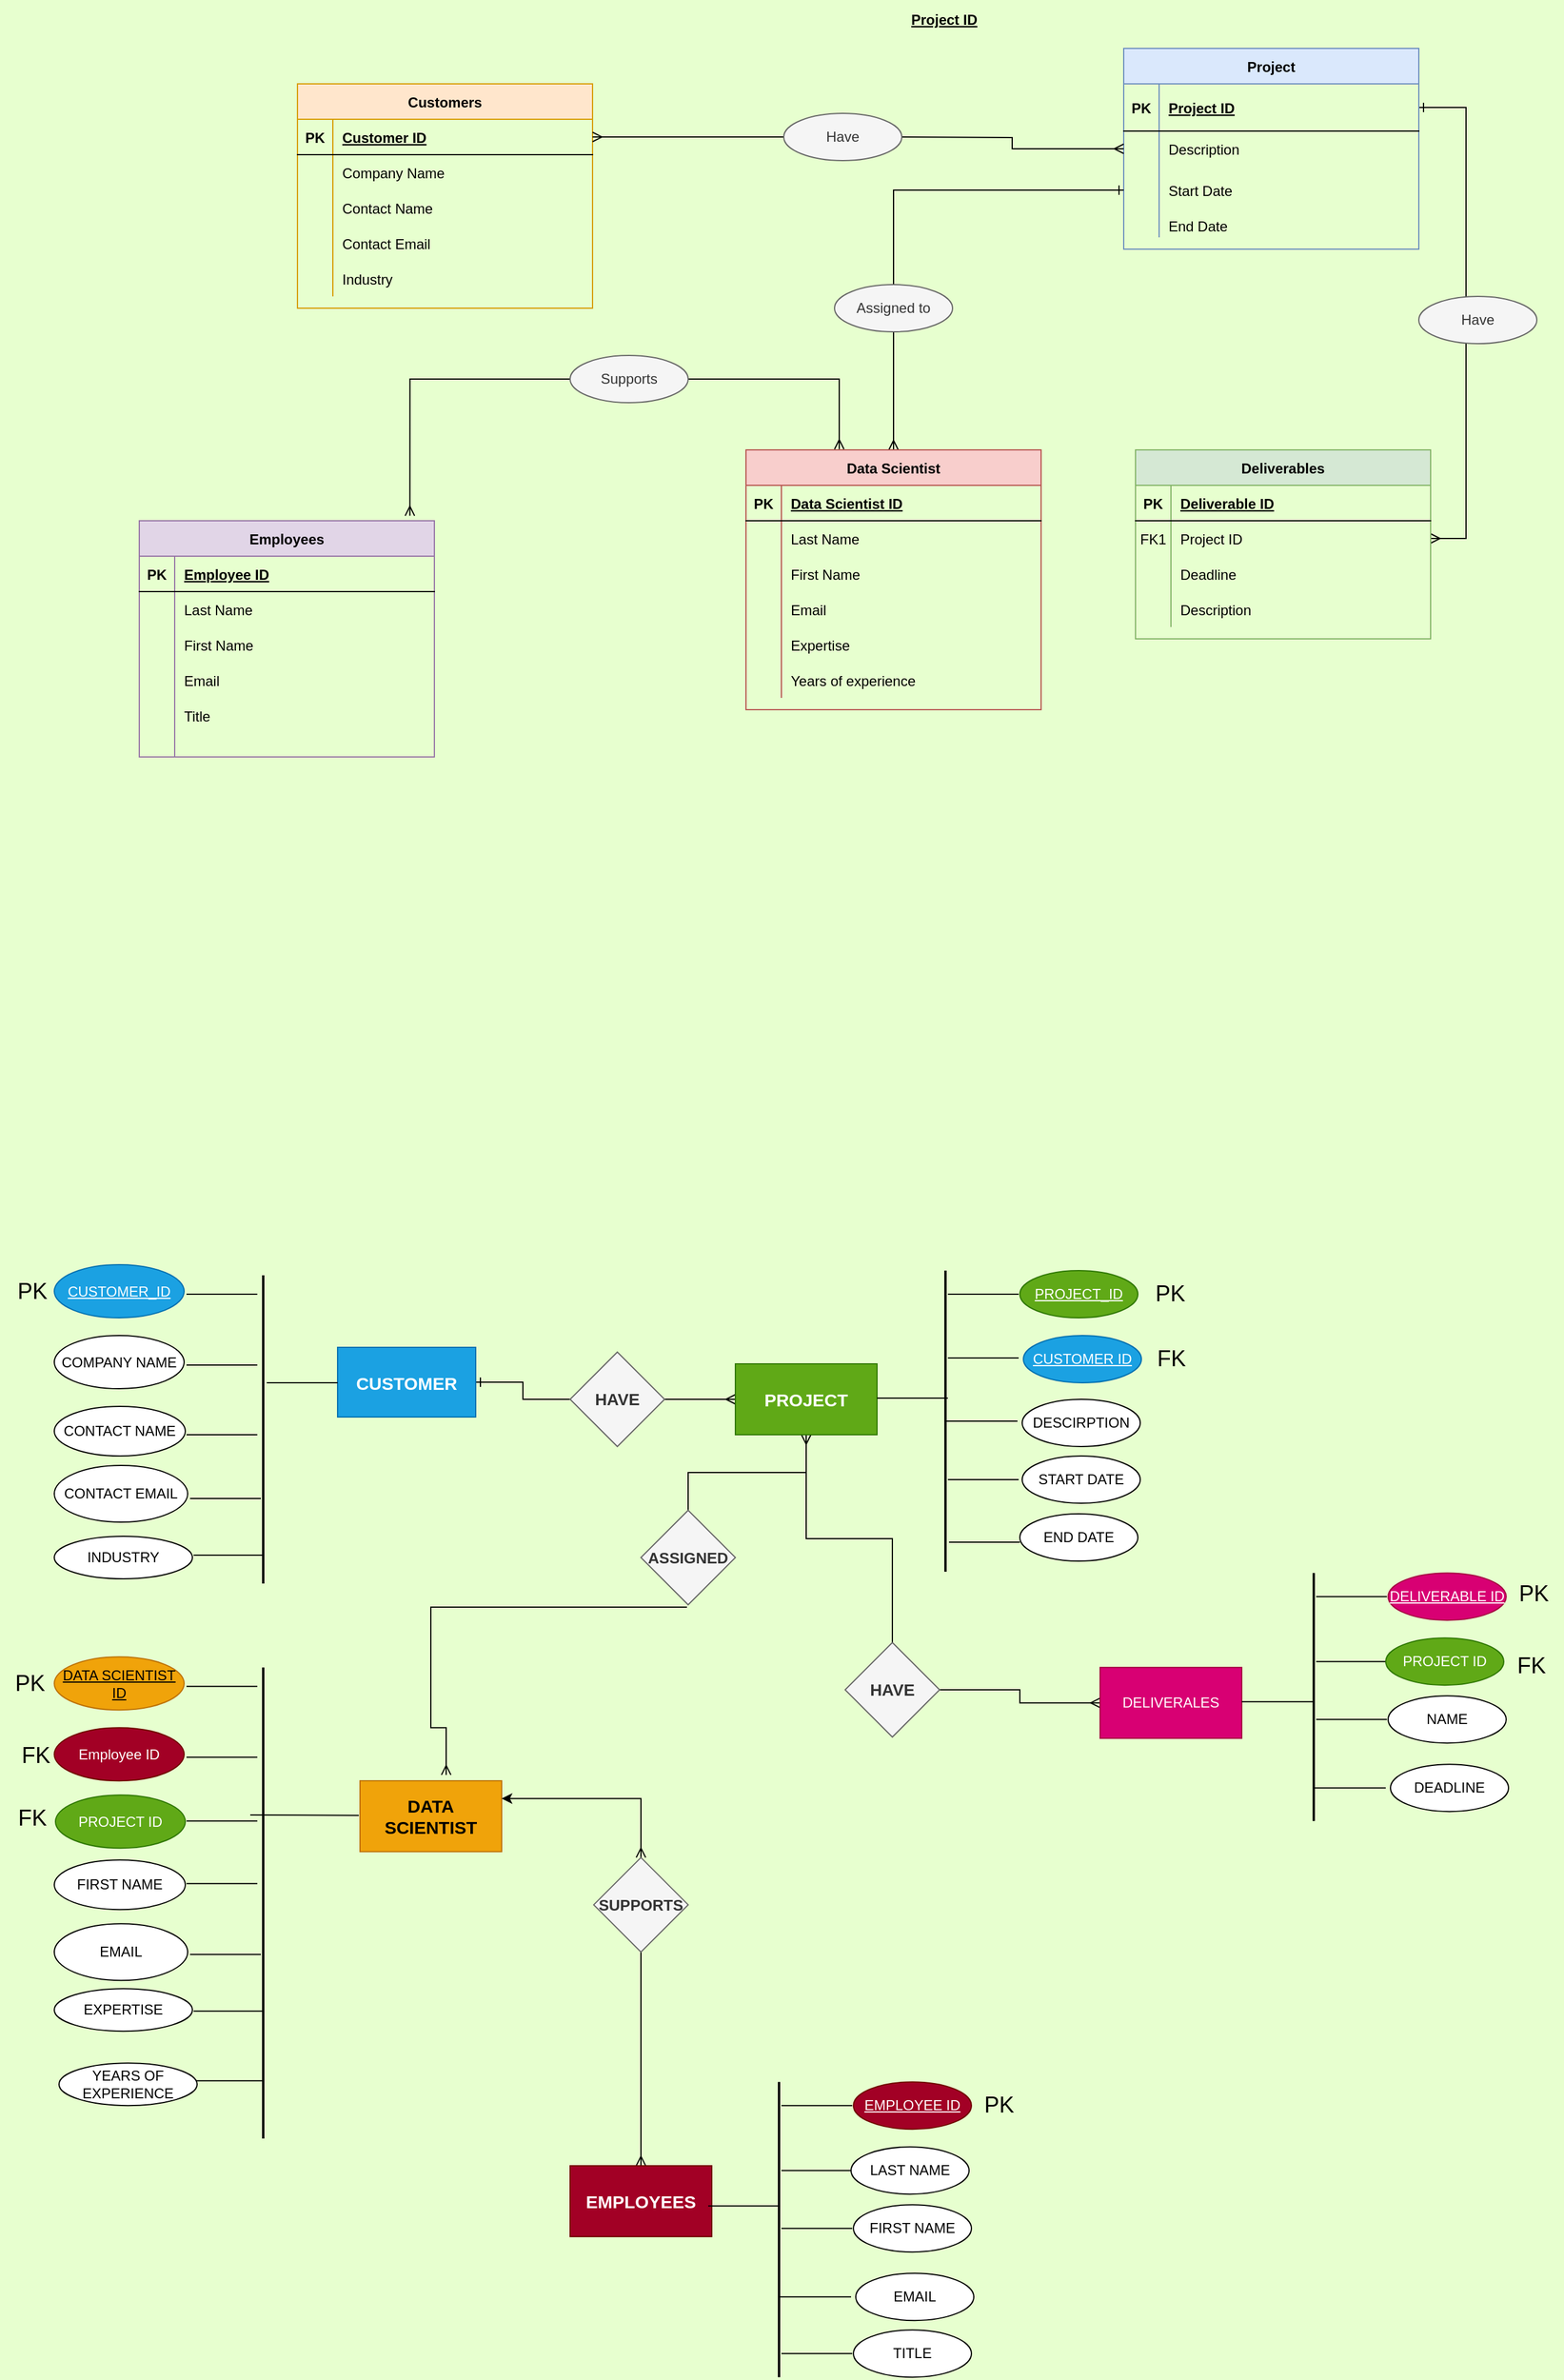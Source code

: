 <mxfile version="24.7.17">
  <diagram id="R2lEEEUBdFMjLlhIrx00" name="Page-1">
    <mxGraphModel grid="1" page="1" gridSize="10" guides="1" tooltips="1" connect="1" arrows="1" fold="1" pageScale="1" pageWidth="850" pageHeight="1100" background="#E7FFCF" math="0" shadow="0" extFonts="Permanent Marker^https://fonts.googleapis.com/css?family=Permanent+Marker">
      <root>
        <mxCell id="0" />
        <mxCell id="1" parent="0" />
        <mxCell id="C-vyLk0tnHw3VtMMgP7b-12" value="" style="edgeStyle=entityRelationEdgeStyle;endArrow=ERmany;startArrow=ERone;endFill=0;startFill=0;rounded=0;curved=0;" edge="1" parent="1" source="C-vyLk0tnHw3VtMMgP7b-3" target="C-vyLk0tnHw3VtMMgP7b-17">
          <mxGeometry width="100" height="100" relative="1" as="geometry">
            <mxPoint x="400" y="180" as="sourcePoint" />
            <mxPoint x="460" y="205" as="targetPoint" />
          </mxGeometry>
        </mxCell>
        <mxCell id="C-vyLk0tnHw3VtMMgP7b-2" value="Project" style="shape=table;startSize=30;container=1;collapsible=1;childLayout=tableLayout;fixedRows=1;rowLines=0;fontStyle=1;align=center;resizeLast=1;fillColor=#dae8fc;strokeColor=#6c8ebf;" vertex="1" parent="1">
          <mxGeometry x="400" y="90" width="250" height="170" as="geometry">
            <mxRectangle x="400" y="90" width="80" height="30" as="alternateBounds" />
          </mxGeometry>
        </mxCell>
        <mxCell id="C-vyLk0tnHw3VtMMgP7b-3" value="" style="shape=partialRectangle;collapsible=0;dropTarget=0;pointerEvents=0;fillColor=none;points=[[0,0.5],[1,0.5]];portConstraint=eastwest;top=0;left=0;right=0;bottom=1;" vertex="1" parent="C-vyLk0tnHw3VtMMgP7b-2">
          <mxGeometry y="30" width="250" height="40" as="geometry" />
        </mxCell>
        <mxCell id="C-vyLk0tnHw3VtMMgP7b-4" value="PK" style="shape=partialRectangle;overflow=hidden;connectable=0;fillColor=none;top=0;left=0;bottom=0;right=0;fontStyle=1;" vertex="1" parent="C-vyLk0tnHw3VtMMgP7b-3">
          <mxGeometry width="30" height="40" as="geometry">
            <mxRectangle width="30" height="40" as="alternateBounds" />
          </mxGeometry>
        </mxCell>
        <mxCell id="C-vyLk0tnHw3VtMMgP7b-5" value="Project ID" style="shape=partialRectangle;overflow=hidden;connectable=0;fillColor=none;top=0;left=0;bottom=0;right=0;align=left;spacingLeft=6;fontStyle=5;" vertex="1" parent="C-vyLk0tnHw3VtMMgP7b-3">
          <mxGeometry x="30" width="220" height="40" as="geometry">
            <mxRectangle width="220" height="40" as="alternateBounds" />
          </mxGeometry>
        </mxCell>
        <mxCell id="C-vyLk0tnHw3VtMMgP7b-6" value="" style="shape=partialRectangle;collapsible=0;dropTarget=0;pointerEvents=0;fillColor=none;points=[[0,0.5],[1,0.5]];portConstraint=eastwest;top=0;left=0;right=0;bottom=0;" vertex="1" parent="C-vyLk0tnHw3VtMMgP7b-2">
          <mxGeometry y="70" width="250" height="30" as="geometry" />
        </mxCell>
        <mxCell id="C-vyLk0tnHw3VtMMgP7b-7" value="" style="shape=partialRectangle;overflow=hidden;connectable=0;fillColor=none;top=0;left=0;bottom=0;right=0;" vertex="1" parent="C-vyLk0tnHw3VtMMgP7b-6">
          <mxGeometry width="30" height="30" as="geometry">
            <mxRectangle width="30" height="30" as="alternateBounds" />
          </mxGeometry>
        </mxCell>
        <mxCell id="C-vyLk0tnHw3VtMMgP7b-8" value="Description" style="shape=partialRectangle;overflow=hidden;connectable=0;fillColor=none;top=0;left=0;bottom=0;right=0;align=left;spacingLeft=6;" vertex="1" parent="C-vyLk0tnHw3VtMMgP7b-6">
          <mxGeometry x="30" width="220" height="30" as="geometry">
            <mxRectangle width="220" height="30" as="alternateBounds" />
          </mxGeometry>
        </mxCell>
        <mxCell id="C-vyLk0tnHw3VtMMgP7b-9" value="" style="shape=partialRectangle;collapsible=0;dropTarget=0;pointerEvents=0;fillColor=none;points=[[0,0.5],[1,0.5]];portConstraint=eastwest;top=0;left=0;right=0;bottom=0;" vertex="1" parent="C-vyLk0tnHw3VtMMgP7b-2">
          <mxGeometry y="100" width="250" height="40" as="geometry" />
        </mxCell>
        <mxCell id="C-vyLk0tnHw3VtMMgP7b-10" value="" style="shape=partialRectangle;overflow=hidden;connectable=0;fillColor=none;top=0;left=0;bottom=0;right=0;" vertex="1" parent="C-vyLk0tnHw3VtMMgP7b-9">
          <mxGeometry width="30" height="40" as="geometry">
            <mxRectangle width="30" height="40" as="alternateBounds" />
          </mxGeometry>
        </mxCell>
        <mxCell id="C-vyLk0tnHw3VtMMgP7b-11" value="Start Date" style="shape=partialRectangle;overflow=hidden;connectable=0;fillColor=none;top=0;left=0;bottom=0;right=0;align=left;spacingLeft=6;" vertex="1" parent="C-vyLk0tnHw3VtMMgP7b-9">
          <mxGeometry x="30" width="220" height="40" as="geometry">
            <mxRectangle width="220" height="40" as="alternateBounds" />
          </mxGeometry>
        </mxCell>
        <mxCell id="woFZ4AfGV9KzVOt813OP-1" value="" style="shape=partialRectangle;collapsible=0;dropTarget=0;pointerEvents=0;fillColor=none;points=[[0,0.5],[1,0.5]];portConstraint=eastwest;top=0;left=0;right=0;bottom=0;" vertex="1" parent="C-vyLk0tnHw3VtMMgP7b-2">
          <mxGeometry y="140" width="250" height="20" as="geometry" />
        </mxCell>
        <mxCell id="woFZ4AfGV9KzVOt813OP-2" value="" style="shape=partialRectangle;overflow=hidden;connectable=0;fillColor=none;top=0;left=0;bottom=0;right=0;" vertex="1" parent="woFZ4AfGV9KzVOt813OP-1">
          <mxGeometry width="30" height="20" as="geometry">
            <mxRectangle width="30" height="20" as="alternateBounds" />
          </mxGeometry>
        </mxCell>
        <mxCell id="woFZ4AfGV9KzVOt813OP-3" value="End Date" style="shape=partialRectangle;overflow=hidden;connectable=0;fillColor=none;top=0;left=0;bottom=0;right=0;align=left;spacingLeft=6;" vertex="1" parent="woFZ4AfGV9KzVOt813OP-1">
          <mxGeometry x="30" width="220" height="20" as="geometry">
            <mxRectangle width="220" height="20" as="alternateBounds" />
          </mxGeometry>
        </mxCell>
        <mxCell id="C-vyLk0tnHw3VtMMgP7b-13" value="Deliverables" style="shape=table;startSize=30;container=1;collapsible=1;childLayout=tableLayout;fixedRows=1;rowLines=0;fontStyle=1;align=center;resizeLast=1;fillColor=#d5e8d4;strokeColor=#82b366;" vertex="1" parent="1">
          <mxGeometry x="410" y="430" width="250" height="160" as="geometry" />
        </mxCell>
        <mxCell id="C-vyLk0tnHw3VtMMgP7b-14" value="" style="shape=partialRectangle;collapsible=0;dropTarget=0;pointerEvents=0;fillColor=none;points=[[0,0.5],[1,0.5]];portConstraint=eastwest;top=0;left=0;right=0;bottom=1;" vertex="1" parent="C-vyLk0tnHw3VtMMgP7b-13">
          <mxGeometry y="30" width="250" height="30" as="geometry" />
        </mxCell>
        <mxCell id="C-vyLk0tnHw3VtMMgP7b-15" value="PK" style="shape=partialRectangle;overflow=hidden;connectable=0;fillColor=none;top=0;left=0;bottom=0;right=0;fontStyle=1;" vertex="1" parent="C-vyLk0tnHw3VtMMgP7b-14">
          <mxGeometry width="30" height="30" as="geometry">
            <mxRectangle width="30" height="30" as="alternateBounds" />
          </mxGeometry>
        </mxCell>
        <mxCell id="C-vyLk0tnHw3VtMMgP7b-16" value="Deliverable ID" style="shape=partialRectangle;overflow=hidden;connectable=0;fillColor=none;top=0;left=0;bottom=0;right=0;align=left;spacingLeft=6;fontStyle=5;" vertex="1" parent="C-vyLk0tnHw3VtMMgP7b-14">
          <mxGeometry x="30" width="220" height="30" as="geometry">
            <mxRectangle width="220" height="30" as="alternateBounds" />
          </mxGeometry>
        </mxCell>
        <mxCell id="C-vyLk0tnHw3VtMMgP7b-17" value="" style="shape=partialRectangle;collapsible=0;dropTarget=0;pointerEvents=0;fillColor=none;points=[[0,0.5],[1,0.5]];portConstraint=eastwest;top=0;left=0;right=0;bottom=0;" vertex="1" parent="C-vyLk0tnHw3VtMMgP7b-13">
          <mxGeometry y="60" width="250" height="30" as="geometry" />
        </mxCell>
        <mxCell id="C-vyLk0tnHw3VtMMgP7b-18" value="FK1" style="shape=partialRectangle;overflow=hidden;connectable=0;fillColor=none;top=0;left=0;bottom=0;right=0;" vertex="1" parent="C-vyLk0tnHw3VtMMgP7b-17">
          <mxGeometry width="30" height="30" as="geometry">
            <mxRectangle width="30" height="30" as="alternateBounds" />
          </mxGeometry>
        </mxCell>
        <mxCell id="C-vyLk0tnHw3VtMMgP7b-19" value="Project ID" style="shape=partialRectangle;overflow=hidden;connectable=0;fillColor=none;top=0;left=0;bottom=0;right=0;align=left;spacingLeft=6;" vertex="1" parent="C-vyLk0tnHw3VtMMgP7b-17">
          <mxGeometry x="30" width="220" height="30" as="geometry">
            <mxRectangle width="220" height="30" as="alternateBounds" />
          </mxGeometry>
        </mxCell>
        <mxCell id="C-vyLk0tnHw3VtMMgP7b-20" value="" style="shape=partialRectangle;collapsible=0;dropTarget=0;pointerEvents=0;fillColor=none;points=[[0,0.5],[1,0.5]];portConstraint=eastwest;top=0;left=0;right=0;bottom=0;" vertex="1" parent="C-vyLk0tnHw3VtMMgP7b-13">
          <mxGeometry y="90" width="250" height="30" as="geometry" />
        </mxCell>
        <mxCell id="C-vyLk0tnHw3VtMMgP7b-21" value="" style="shape=partialRectangle;overflow=hidden;connectable=0;fillColor=none;top=0;left=0;bottom=0;right=0;" vertex="1" parent="C-vyLk0tnHw3VtMMgP7b-20">
          <mxGeometry width="30" height="30" as="geometry">
            <mxRectangle width="30" height="30" as="alternateBounds" />
          </mxGeometry>
        </mxCell>
        <mxCell id="C-vyLk0tnHw3VtMMgP7b-22" value="Deadline" style="shape=partialRectangle;overflow=hidden;connectable=0;fillColor=none;top=0;left=0;bottom=0;right=0;align=left;spacingLeft=6;" vertex="1" parent="C-vyLk0tnHw3VtMMgP7b-20">
          <mxGeometry x="30" width="220" height="30" as="geometry">
            <mxRectangle width="220" height="30" as="alternateBounds" />
          </mxGeometry>
        </mxCell>
        <mxCell id="woFZ4AfGV9KzVOt813OP-25" value="" style="shape=partialRectangle;collapsible=0;dropTarget=0;pointerEvents=0;fillColor=none;points=[[0,0.5],[1,0.5]];portConstraint=eastwest;top=0;left=0;right=0;bottom=0;" vertex="1" parent="C-vyLk0tnHw3VtMMgP7b-13">
          <mxGeometry y="120" width="250" height="30" as="geometry" />
        </mxCell>
        <mxCell id="woFZ4AfGV9KzVOt813OP-26" value="" style="shape=partialRectangle;overflow=hidden;connectable=0;fillColor=none;top=0;left=0;bottom=0;right=0;" vertex="1" parent="woFZ4AfGV9KzVOt813OP-25">
          <mxGeometry width="30" height="30" as="geometry">
            <mxRectangle width="30" height="30" as="alternateBounds" />
          </mxGeometry>
        </mxCell>
        <mxCell id="woFZ4AfGV9KzVOt813OP-27" value="Description" style="shape=partialRectangle;overflow=hidden;connectable=0;fillColor=none;top=0;left=0;bottom=0;right=0;align=left;spacingLeft=6;" vertex="1" parent="woFZ4AfGV9KzVOt813OP-25">
          <mxGeometry x="30" width="220" height="30" as="geometry">
            <mxRectangle width="220" height="30" as="alternateBounds" />
          </mxGeometry>
        </mxCell>
        <mxCell id="C-vyLk0tnHw3VtMMgP7b-23" value="Customers" style="shape=table;startSize=30;container=1;collapsible=1;childLayout=tableLayout;fixedRows=1;rowLines=0;fontStyle=1;align=center;resizeLast=1;fillColor=#ffe6cc;strokeColor=#d79b00;" vertex="1" parent="1">
          <mxGeometry x="-300" y="120" width="250" height="190" as="geometry" />
        </mxCell>
        <mxCell id="C-vyLk0tnHw3VtMMgP7b-24" value="" style="shape=partialRectangle;collapsible=0;dropTarget=0;pointerEvents=0;fillColor=none;points=[[0,0.5],[1,0.5]];portConstraint=eastwest;top=0;left=0;right=0;bottom=1;" vertex="1" parent="C-vyLk0tnHw3VtMMgP7b-23">
          <mxGeometry y="30" width="250" height="30" as="geometry" />
        </mxCell>
        <mxCell id="C-vyLk0tnHw3VtMMgP7b-25" value="PK" style="shape=partialRectangle;overflow=hidden;connectable=0;fillColor=none;top=0;left=0;bottom=0;right=0;fontStyle=1;" vertex="1" parent="C-vyLk0tnHw3VtMMgP7b-24">
          <mxGeometry width="30" height="30" as="geometry">
            <mxRectangle width="30" height="30" as="alternateBounds" />
          </mxGeometry>
        </mxCell>
        <mxCell id="C-vyLk0tnHw3VtMMgP7b-26" value="Customer ID" style="shape=partialRectangle;overflow=hidden;connectable=0;fillColor=none;top=0;left=0;bottom=0;right=0;align=left;spacingLeft=6;fontStyle=5;" vertex="1" parent="C-vyLk0tnHw3VtMMgP7b-24">
          <mxGeometry x="30" width="220" height="30" as="geometry">
            <mxRectangle width="220" height="30" as="alternateBounds" />
          </mxGeometry>
        </mxCell>
        <mxCell id="C-vyLk0tnHw3VtMMgP7b-27" value="" style="shape=partialRectangle;collapsible=0;dropTarget=0;pointerEvents=0;fillColor=none;points=[[0,0.5],[1,0.5]];portConstraint=eastwest;top=0;left=0;right=0;bottom=0;" vertex="1" parent="C-vyLk0tnHw3VtMMgP7b-23">
          <mxGeometry y="60" width="250" height="30" as="geometry" />
        </mxCell>
        <mxCell id="C-vyLk0tnHw3VtMMgP7b-28" value="" style="shape=partialRectangle;overflow=hidden;connectable=0;fillColor=none;top=0;left=0;bottom=0;right=0;" vertex="1" parent="C-vyLk0tnHw3VtMMgP7b-27">
          <mxGeometry width="30" height="30" as="geometry">
            <mxRectangle width="30" height="30" as="alternateBounds" />
          </mxGeometry>
        </mxCell>
        <mxCell id="C-vyLk0tnHw3VtMMgP7b-29" value="Company Name" style="shape=partialRectangle;overflow=hidden;connectable=0;fillColor=none;top=0;left=0;bottom=0;right=0;align=left;spacingLeft=6;" vertex="1" parent="C-vyLk0tnHw3VtMMgP7b-27">
          <mxGeometry x="30" width="220" height="30" as="geometry">
            <mxRectangle width="220" height="30" as="alternateBounds" />
          </mxGeometry>
        </mxCell>
        <mxCell id="woFZ4AfGV9KzVOt813OP-4" value="" style="shape=partialRectangle;collapsible=0;dropTarget=0;pointerEvents=0;fillColor=none;points=[[0,0.5],[1,0.5]];portConstraint=eastwest;top=0;left=0;right=0;bottom=0;" vertex="1" parent="C-vyLk0tnHw3VtMMgP7b-23">
          <mxGeometry y="90" width="250" height="30" as="geometry" />
        </mxCell>
        <mxCell id="woFZ4AfGV9KzVOt813OP-5" value="" style="shape=partialRectangle;overflow=hidden;connectable=0;fillColor=none;top=0;left=0;bottom=0;right=0;" vertex="1" parent="woFZ4AfGV9KzVOt813OP-4">
          <mxGeometry width="30" height="30" as="geometry">
            <mxRectangle width="30" height="30" as="alternateBounds" />
          </mxGeometry>
        </mxCell>
        <mxCell id="woFZ4AfGV9KzVOt813OP-6" value="Contact Name" style="shape=partialRectangle;overflow=hidden;connectable=0;fillColor=none;top=0;left=0;bottom=0;right=0;align=left;spacingLeft=6;" vertex="1" parent="woFZ4AfGV9KzVOt813OP-4">
          <mxGeometry x="30" width="220" height="30" as="geometry">
            <mxRectangle width="220" height="30" as="alternateBounds" />
          </mxGeometry>
        </mxCell>
        <mxCell id="woFZ4AfGV9KzVOt813OP-7" value="" style="shape=partialRectangle;collapsible=0;dropTarget=0;pointerEvents=0;fillColor=none;points=[[0,0.5],[1,0.5]];portConstraint=eastwest;top=0;left=0;right=0;bottom=0;" vertex="1" parent="C-vyLk0tnHw3VtMMgP7b-23">
          <mxGeometry y="120" width="250" height="30" as="geometry" />
        </mxCell>
        <mxCell id="woFZ4AfGV9KzVOt813OP-8" value="" style="shape=partialRectangle;overflow=hidden;connectable=0;fillColor=none;top=0;left=0;bottom=0;right=0;" vertex="1" parent="woFZ4AfGV9KzVOt813OP-7">
          <mxGeometry width="30" height="30" as="geometry">
            <mxRectangle width="30" height="30" as="alternateBounds" />
          </mxGeometry>
        </mxCell>
        <mxCell id="woFZ4AfGV9KzVOt813OP-9" value="Contact Email" style="shape=partialRectangle;overflow=hidden;connectable=0;fillColor=none;top=0;left=0;bottom=0;right=0;align=left;spacingLeft=6;" vertex="1" parent="woFZ4AfGV9KzVOt813OP-7">
          <mxGeometry x="30" width="220" height="30" as="geometry">
            <mxRectangle width="220" height="30" as="alternateBounds" />
          </mxGeometry>
        </mxCell>
        <mxCell id="woFZ4AfGV9KzVOt813OP-10" value="" style="shape=partialRectangle;collapsible=0;dropTarget=0;pointerEvents=0;fillColor=none;points=[[0,0.5],[1,0.5]];portConstraint=eastwest;top=0;left=0;right=0;bottom=0;" vertex="1" parent="C-vyLk0tnHw3VtMMgP7b-23">
          <mxGeometry y="150" width="250" height="30" as="geometry" />
        </mxCell>
        <mxCell id="woFZ4AfGV9KzVOt813OP-11" value="" style="shape=partialRectangle;overflow=hidden;connectable=0;fillColor=none;top=0;left=0;bottom=0;right=0;" vertex="1" parent="woFZ4AfGV9KzVOt813OP-10">
          <mxGeometry width="30" height="30" as="geometry">
            <mxRectangle width="30" height="30" as="alternateBounds" />
          </mxGeometry>
        </mxCell>
        <mxCell id="woFZ4AfGV9KzVOt813OP-12" value="Industry" style="shape=partialRectangle;overflow=hidden;connectable=0;fillColor=none;top=0;left=0;bottom=0;right=0;align=left;spacingLeft=6;" vertex="1" parent="woFZ4AfGV9KzVOt813OP-10">
          <mxGeometry x="30" width="220" height="30" as="geometry">
            <mxRectangle width="220" height="30" as="alternateBounds" />
          </mxGeometry>
        </mxCell>
        <mxCell id="woFZ4AfGV9KzVOt813OP-15" value="" style="edgeStyle=entityRelationEdgeStyle;endArrow=none;startArrow=ERmany;endFill=0;startFill=0;rounded=0;curved=0;" edge="1" parent="1" source="C-vyLk0tnHw3VtMMgP7b-24" target="Sau03pOJbPR2oF5ms8XP-1">
          <mxGeometry width="100" height="100" relative="1" as="geometry">
            <mxPoint x="-20" y="165" as="sourcePoint" />
            <mxPoint x="130" y="165" as="targetPoint" />
          </mxGeometry>
        </mxCell>
        <mxCell id="woFZ4AfGV9KzVOt813OP-23" style="edgeStyle=orthogonalEdgeStyle;rounded=0;orthogonalLoop=1;jettySize=auto;html=1;entryX=0;entryY=0.5;entryDx=0;entryDy=0;endArrow=ERmany;endFill=0;startArrow=none;startFill=0;" edge="1" parent="1" target="C-vyLk0tnHw3VtMMgP7b-6">
          <mxGeometry relative="1" as="geometry">
            <mxPoint x="210" y="165" as="sourcePoint" />
          </mxGeometry>
        </mxCell>
        <mxCell id="woFZ4AfGV9KzVOt813OP-43" style="edgeStyle=orthogonalEdgeStyle;rounded=0;orthogonalLoop=1;jettySize=auto;html=1;entryX=0;entryY=0.5;entryDx=0;entryDy=0;startArrow=ERmany;startFill=0;endArrow=ERone;endFill=0;" edge="1" parent="1" source="woFZ4AfGV9KzVOt813OP-30" target="C-vyLk0tnHw3VtMMgP7b-9">
          <mxGeometry relative="1" as="geometry">
            <mxPoint x="390" y="200" as="targetPoint" />
          </mxGeometry>
        </mxCell>
        <mxCell id="woFZ4AfGV9KzVOt813OP-30" value="Data Scientist" style="shape=table;startSize=30;container=1;collapsible=1;childLayout=tableLayout;fixedRows=1;rowLines=0;fontStyle=1;align=center;resizeLast=1;fillColor=#f8cecc;strokeColor=#b85450;" vertex="1" parent="1">
          <mxGeometry x="80" y="430" width="250" height="220" as="geometry" />
        </mxCell>
        <mxCell id="woFZ4AfGV9KzVOt813OP-31" value="" style="shape=partialRectangle;collapsible=0;dropTarget=0;pointerEvents=0;fillColor=none;points=[[0,0.5],[1,0.5]];portConstraint=eastwest;top=0;left=0;right=0;bottom=1;" vertex="1" parent="woFZ4AfGV9KzVOt813OP-30">
          <mxGeometry y="30" width="250" height="30" as="geometry" />
        </mxCell>
        <mxCell id="woFZ4AfGV9KzVOt813OP-32" value="PK" style="shape=partialRectangle;overflow=hidden;connectable=0;fillColor=none;top=0;left=0;bottom=0;right=0;fontStyle=1;" vertex="1" parent="woFZ4AfGV9KzVOt813OP-31">
          <mxGeometry width="30" height="30" as="geometry">
            <mxRectangle width="30" height="30" as="alternateBounds" />
          </mxGeometry>
        </mxCell>
        <mxCell id="woFZ4AfGV9KzVOt813OP-33" value="Data Scientist ID" style="shape=partialRectangle;overflow=hidden;connectable=0;fillColor=none;top=0;left=0;bottom=0;right=0;align=left;spacingLeft=6;fontStyle=5;" vertex="1" parent="woFZ4AfGV9KzVOt813OP-31">
          <mxGeometry x="30" width="220" height="30" as="geometry">
            <mxRectangle width="220" height="30" as="alternateBounds" />
          </mxGeometry>
        </mxCell>
        <mxCell id="woFZ4AfGV9KzVOt813OP-34" value="" style="shape=partialRectangle;collapsible=0;dropTarget=0;pointerEvents=0;fillColor=none;points=[[0,0.5],[1,0.5]];portConstraint=eastwest;top=0;left=0;right=0;bottom=0;" vertex="1" parent="woFZ4AfGV9KzVOt813OP-30">
          <mxGeometry y="60" width="250" height="30" as="geometry" />
        </mxCell>
        <mxCell id="woFZ4AfGV9KzVOt813OP-35" value="" style="shape=partialRectangle;overflow=hidden;connectable=0;fillColor=none;top=0;left=0;bottom=0;right=0;" vertex="1" parent="woFZ4AfGV9KzVOt813OP-34">
          <mxGeometry width="30" height="30" as="geometry">
            <mxRectangle width="30" height="30" as="alternateBounds" />
          </mxGeometry>
        </mxCell>
        <mxCell id="woFZ4AfGV9KzVOt813OP-36" value="Last Name" style="shape=partialRectangle;overflow=hidden;connectable=0;fillColor=none;top=0;left=0;bottom=0;right=0;align=left;spacingLeft=6;" vertex="1" parent="woFZ4AfGV9KzVOt813OP-34">
          <mxGeometry x="30" width="220" height="30" as="geometry">
            <mxRectangle width="220" height="30" as="alternateBounds" />
          </mxGeometry>
        </mxCell>
        <mxCell id="woFZ4AfGV9KzVOt813OP-37" value="" style="shape=partialRectangle;collapsible=0;dropTarget=0;pointerEvents=0;fillColor=none;points=[[0,0.5],[1,0.5]];portConstraint=eastwest;top=0;left=0;right=0;bottom=0;" vertex="1" parent="woFZ4AfGV9KzVOt813OP-30">
          <mxGeometry y="90" width="250" height="30" as="geometry" />
        </mxCell>
        <mxCell id="woFZ4AfGV9KzVOt813OP-38" value="" style="shape=partialRectangle;overflow=hidden;connectable=0;fillColor=none;top=0;left=0;bottom=0;right=0;" vertex="1" parent="woFZ4AfGV9KzVOt813OP-37">
          <mxGeometry width="30" height="30" as="geometry">
            <mxRectangle width="30" height="30" as="alternateBounds" />
          </mxGeometry>
        </mxCell>
        <mxCell id="woFZ4AfGV9KzVOt813OP-39" value="First Name" style="shape=partialRectangle;overflow=hidden;connectable=0;fillColor=none;top=0;left=0;bottom=0;right=0;align=left;spacingLeft=6;" vertex="1" parent="woFZ4AfGV9KzVOt813OP-37">
          <mxGeometry x="30" width="220" height="30" as="geometry">
            <mxRectangle width="220" height="30" as="alternateBounds" />
          </mxGeometry>
        </mxCell>
        <mxCell id="woFZ4AfGV9KzVOt813OP-40" value="" style="shape=partialRectangle;collapsible=0;dropTarget=0;pointerEvents=0;fillColor=none;points=[[0,0.5],[1,0.5]];portConstraint=eastwest;top=0;left=0;right=0;bottom=0;" vertex="1" parent="woFZ4AfGV9KzVOt813OP-30">
          <mxGeometry y="120" width="250" height="30" as="geometry" />
        </mxCell>
        <mxCell id="woFZ4AfGV9KzVOt813OP-41" value="" style="shape=partialRectangle;overflow=hidden;connectable=0;fillColor=none;top=0;left=0;bottom=0;right=0;" vertex="1" parent="woFZ4AfGV9KzVOt813OP-40">
          <mxGeometry width="30" height="30" as="geometry">
            <mxRectangle width="30" height="30" as="alternateBounds" />
          </mxGeometry>
        </mxCell>
        <mxCell id="woFZ4AfGV9KzVOt813OP-42" value="Email" style="shape=partialRectangle;overflow=hidden;connectable=0;fillColor=none;top=0;left=0;bottom=0;right=0;align=left;spacingLeft=6;" vertex="1" parent="woFZ4AfGV9KzVOt813OP-40">
          <mxGeometry x="30" width="220" height="30" as="geometry">
            <mxRectangle width="220" height="30" as="alternateBounds" />
          </mxGeometry>
        </mxCell>
        <mxCell id="woFZ4AfGV9KzVOt813OP-44" value="" style="shape=partialRectangle;collapsible=0;dropTarget=0;pointerEvents=0;fillColor=none;points=[[0,0.5],[1,0.5]];portConstraint=eastwest;top=0;left=0;right=0;bottom=0;" vertex="1" parent="woFZ4AfGV9KzVOt813OP-30">
          <mxGeometry y="150" width="250" height="30" as="geometry" />
        </mxCell>
        <mxCell id="woFZ4AfGV9KzVOt813OP-45" value="" style="shape=partialRectangle;overflow=hidden;connectable=0;fillColor=none;top=0;left=0;bottom=0;right=0;" vertex="1" parent="woFZ4AfGV9KzVOt813OP-44">
          <mxGeometry width="30" height="30" as="geometry">
            <mxRectangle width="30" height="30" as="alternateBounds" />
          </mxGeometry>
        </mxCell>
        <mxCell id="woFZ4AfGV9KzVOt813OP-46" value="Expertise" style="shape=partialRectangle;overflow=hidden;connectable=0;fillColor=none;top=0;left=0;bottom=0;right=0;align=left;spacingLeft=6;" vertex="1" parent="woFZ4AfGV9KzVOt813OP-44">
          <mxGeometry x="30" width="220" height="30" as="geometry">
            <mxRectangle width="220" height="30" as="alternateBounds" />
          </mxGeometry>
        </mxCell>
        <mxCell id="woFZ4AfGV9KzVOt813OP-47" value="" style="shape=partialRectangle;collapsible=0;dropTarget=0;pointerEvents=0;fillColor=none;points=[[0,0.5],[1,0.5]];portConstraint=eastwest;top=0;left=0;right=0;bottom=0;" vertex="1" parent="woFZ4AfGV9KzVOt813OP-30">
          <mxGeometry y="180" width="250" height="30" as="geometry" />
        </mxCell>
        <mxCell id="woFZ4AfGV9KzVOt813OP-48" value="" style="shape=partialRectangle;overflow=hidden;connectable=0;fillColor=none;top=0;left=0;bottom=0;right=0;" vertex="1" parent="woFZ4AfGV9KzVOt813OP-47">
          <mxGeometry width="30" height="30" as="geometry">
            <mxRectangle width="30" height="30" as="alternateBounds" />
          </mxGeometry>
        </mxCell>
        <mxCell id="woFZ4AfGV9KzVOt813OP-49" value="Years of experience" style="shape=partialRectangle;overflow=hidden;connectable=0;fillColor=none;top=0;left=0;bottom=0;right=0;align=left;spacingLeft=6;" vertex="1" parent="woFZ4AfGV9KzVOt813OP-47">
          <mxGeometry x="30" width="220" height="30" as="geometry">
            <mxRectangle width="220" height="30" as="alternateBounds" />
          </mxGeometry>
        </mxCell>
        <mxCell id="woFZ4AfGV9KzVOt813OP-66" value="Employees" style="shape=table;startSize=30;container=1;collapsible=1;childLayout=tableLayout;fixedRows=1;rowLines=0;fontStyle=1;align=center;resizeLast=1;fillColor=#e1d5e7;strokeColor=#9673a6;" vertex="1" parent="1">
          <mxGeometry x="-434" y="490" width="250" height="200" as="geometry" />
        </mxCell>
        <mxCell id="woFZ4AfGV9KzVOt813OP-67" value="" style="shape=partialRectangle;collapsible=0;dropTarget=0;pointerEvents=0;fillColor=none;points=[[0,0.5],[1,0.5]];portConstraint=eastwest;top=0;left=0;right=0;bottom=1;" vertex="1" parent="woFZ4AfGV9KzVOt813OP-66">
          <mxGeometry y="30" width="250" height="30" as="geometry" />
        </mxCell>
        <mxCell id="woFZ4AfGV9KzVOt813OP-68" value="PK" style="shape=partialRectangle;overflow=hidden;connectable=0;fillColor=none;top=0;left=0;bottom=0;right=0;fontStyle=1;" vertex="1" parent="woFZ4AfGV9KzVOt813OP-67">
          <mxGeometry width="30" height="30" as="geometry">
            <mxRectangle width="30" height="30" as="alternateBounds" />
          </mxGeometry>
        </mxCell>
        <mxCell id="woFZ4AfGV9KzVOt813OP-69" value="Employee ID" style="shape=partialRectangle;overflow=hidden;connectable=0;fillColor=none;top=0;left=0;bottom=0;right=0;align=left;spacingLeft=6;fontStyle=5;" vertex="1" parent="woFZ4AfGV9KzVOt813OP-67">
          <mxGeometry x="30" width="220" height="30" as="geometry">
            <mxRectangle width="220" height="30" as="alternateBounds" />
          </mxGeometry>
        </mxCell>
        <mxCell id="woFZ4AfGV9KzVOt813OP-70" value="" style="shape=partialRectangle;collapsible=0;dropTarget=0;pointerEvents=0;fillColor=none;points=[[0,0.5],[1,0.5]];portConstraint=eastwest;top=0;left=0;right=0;bottom=0;" vertex="1" parent="woFZ4AfGV9KzVOt813OP-66">
          <mxGeometry y="60" width="250" height="30" as="geometry" />
        </mxCell>
        <mxCell id="woFZ4AfGV9KzVOt813OP-71" value="" style="shape=partialRectangle;overflow=hidden;connectable=0;fillColor=none;top=0;left=0;bottom=0;right=0;" vertex="1" parent="woFZ4AfGV9KzVOt813OP-70">
          <mxGeometry width="30" height="30" as="geometry">
            <mxRectangle width="30" height="30" as="alternateBounds" />
          </mxGeometry>
        </mxCell>
        <mxCell id="woFZ4AfGV9KzVOt813OP-72" value="Last Name" style="shape=partialRectangle;overflow=hidden;connectable=0;fillColor=none;top=0;left=0;bottom=0;right=0;align=left;spacingLeft=6;" vertex="1" parent="woFZ4AfGV9KzVOt813OP-70">
          <mxGeometry x="30" width="220" height="30" as="geometry">
            <mxRectangle width="220" height="30" as="alternateBounds" />
          </mxGeometry>
        </mxCell>
        <mxCell id="woFZ4AfGV9KzVOt813OP-73" value="" style="shape=partialRectangle;collapsible=0;dropTarget=0;pointerEvents=0;fillColor=none;points=[[0,0.5],[1,0.5]];portConstraint=eastwest;top=0;left=0;right=0;bottom=0;" vertex="1" parent="woFZ4AfGV9KzVOt813OP-66">
          <mxGeometry y="90" width="250" height="30" as="geometry" />
        </mxCell>
        <mxCell id="woFZ4AfGV9KzVOt813OP-74" value="" style="shape=partialRectangle;overflow=hidden;connectable=0;fillColor=none;top=0;left=0;bottom=0;right=0;" vertex="1" parent="woFZ4AfGV9KzVOt813OP-73">
          <mxGeometry width="30" height="30" as="geometry">
            <mxRectangle width="30" height="30" as="alternateBounds" />
          </mxGeometry>
        </mxCell>
        <mxCell id="woFZ4AfGV9KzVOt813OP-75" value="First Name" style="shape=partialRectangle;overflow=hidden;connectable=0;fillColor=none;top=0;left=0;bottom=0;right=0;align=left;spacingLeft=6;" vertex="1" parent="woFZ4AfGV9KzVOt813OP-73">
          <mxGeometry x="30" width="220" height="30" as="geometry">
            <mxRectangle width="220" height="30" as="alternateBounds" />
          </mxGeometry>
        </mxCell>
        <mxCell id="woFZ4AfGV9KzVOt813OP-76" value="" style="shape=partialRectangle;collapsible=0;dropTarget=0;pointerEvents=0;fillColor=none;points=[[0,0.5],[1,0.5]];portConstraint=eastwest;top=0;left=0;right=0;bottom=0;" vertex="1" parent="woFZ4AfGV9KzVOt813OP-66">
          <mxGeometry y="120" width="250" height="30" as="geometry" />
        </mxCell>
        <mxCell id="woFZ4AfGV9KzVOt813OP-77" value="" style="shape=partialRectangle;overflow=hidden;connectable=0;fillColor=none;top=0;left=0;bottom=0;right=0;" vertex="1" parent="woFZ4AfGV9KzVOt813OP-76">
          <mxGeometry width="30" height="30" as="geometry">
            <mxRectangle width="30" height="30" as="alternateBounds" />
          </mxGeometry>
        </mxCell>
        <mxCell id="woFZ4AfGV9KzVOt813OP-78" value="Email" style="shape=partialRectangle;overflow=hidden;connectable=0;fillColor=none;top=0;left=0;bottom=0;right=0;align=left;spacingLeft=6;" vertex="1" parent="woFZ4AfGV9KzVOt813OP-76">
          <mxGeometry x="30" width="220" height="30" as="geometry">
            <mxRectangle width="220" height="30" as="alternateBounds" />
          </mxGeometry>
        </mxCell>
        <mxCell id="woFZ4AfGV9KzVOt813OP-79" value="" style="shape=partialRectangle;collapsible=0;dropTarget=0;pointerEvents=0;fillColor=none;points=[[0,0.5],[1,0.5]];portConstraint=eastwest;top=0;left=0;right=0;bottom=0;" vertex="1" parent="woFZ4AfGV9KzVOt813OP-66">
          <mxGeometry y="150" width="250" height="30" as="geometry" />
        </mxCell>
        <mxCell id="woFZ4AfGV9KzVOt813OP-80" value="" style="shape=partialRectangle;overflow=hidden;connectable=0;fillColor=none;top=0;left=0;bottom=0;right=0;" vertex="1" parent="woFZ4AfGV9KzVOt813OP-79">
          <mxGeometry width="30" height="30" as="geometry">
            <mxRectangle width="30" height="30" as="alternateBounds" />
          </mxGeometry>
        </mxCell>
        <mxCell id="woFZ4AfGV9KzVOt813OP-81" value="Title" style="shape=partialRectangle;overflow=hidden;connectable=0;fillColor=none;top=0;left=0;bottom=0;right=0;align=left;spacingLeft=6;" vertex="1" parent="woFZ4AfGV9KzVOt813OP-79">
          <mxGeometry x="30" width="220" height="30" as="geometry">
            <mxRectangle width="220" height="30" as="alternateBounds" />
          </mxGeometry>
        </mxCell>
        <mxCell id="woFZ4AfGV9KzVOt813OP-82" value="" style="shape=partialRectangle;collapsible=0;dropTarget=0;pointerEvents=0;fillColor=none;points=[[0,0.5],[1,0.5]];portConstraint=eastwest;top=0;left=0;right=0;bottom=0;" vertex="1" parent="woFZ4AfGV9KzVOt813OP-66">
          <mxGeometry y="180" width="250" height="20" as="geometry" />
        </mxCell>
        <mxCell id="woFZ4AfGV9KzVOt813OP-83" value="" style="shape=partialRectangle;overflow=hidden;connectable=0;fillColor=none;top=0;left=0;bottom=0;right=0;" vertex="1" parent="woFZ4AfGV9KzVOt813OP-82">
          <mxGeometry width="30" height="20" as="geometry">
            <mxRectangle width="30" height="20" as="alternateBounds" />
          </mxGeometry>
        </mxCell>
        <mxCell id="woFZ4AfGV9KzVOt813OP-84" value="" style="shape=partialRectangle;overflow=hidden;connectable=0;fillColor=none;top=0;left=0;bottom=0;right=0;align=left;spacingLeft=6;" vertex="1" parent="woFZ4AfGV9KzVOt813OP-82">
          <mxGeometry x="30" width="220" height="20" as="geometry">
            <mxRectangle width="220" height="20" as="alternateBounds" />
          </mxGeometry>
        </mxCell>
        <mxCell id="woFZ4AfGV9KzVOt813OP-103" value="" style="edgeStyle=orthogonalEdgeStyle;rounded=0;orthogonalLoop=1;jettySize=auto;html=1;startArrow=ERone;startFill=0;endArrow=none;endFill=0;" edge="1" parent="1" source="woFZ4AfGV9KzVOt813OP-89" target="woFZ4AfGV9KzVOt813OP-102">
          <mxGeometry relative="1" as="geometry" />
        </mxCell>
        <mxCell id="woFZ4AfGV9KzVOt813OP-89" value="&lt;b&gt;&lt;font style=&quot;font-size: 15px;&quot;&gt;CUSTOMER&lt;/font&gt;&lt;/b&gt;" style="rounded=0;whiteSpace=wrap;html=1;fillColor=#1ba1e2;strokeColor=#006EAF;fontColor=#ffffff;" vertex="1" parent="1">
          <mxGeometry x="-266" y="1190" width="117" height="59" as="geometry" />
        </mxCell>
        <mxCell id="woFZ4AfGV9KzVOt813OP-91" value="" style="line;strokeWidth=2;direction=south;html=1;" vertex="1" parent="1">
          <mxGeometry x="244" y="1125" width="10" height="255" as="geometry" />
        </mxCell>
        <mxCell id="woFZ4AfGV9KzVOt813OP-93" value="" style="line;strokeWidth=1;rotatable=0;dashed=0;labelPosition=right;align=left;verticalAlign=middle;spacingTop=0;spacingLeft=6;points=[];portConstraint=eastwest;" vertex="1" parent="1">
          <mxGeometry x="-394" y="1140" width="60" height="10" as="geometry" />
        </mxCell>
        <mxCell id="woFZ4AfGV9KzVOt813OP-95" value="" style="line;strokeWidth=1;rotatable=0;dashed=0;labelPosition=right;align=left;verticalAlign=middle;spacingTop=0;spacingLeft=6;points=[];portConstraint=eastwest;" vertex="1" parent="1">
          <mxGeometry x="-394" y="1200" width="60" height="10" as="geometry" />
        </mxCell>
        <mxCell id="woFZ4AfGV9KzVOt813OP-96" value="" style="line;strokeWidth=1;rotatable=0;dashed=0;labelPosition=right;align=left;verticalAlign=middle;spacingTop=0;spacingLeft=6;points=[];portConstraint=eastwest;" vertex="1" parent="1">
          <mxGeometry x="-394" y="1259" width="60" height="10" as="geometry" />
        </mxCell>
        <mxCell id="woFZ4AfGV9KzVOt813OP-97" value="" style="line;strokeWidth=1;rotatable=0;dashed=0;labelPosition=right;align=left;verticalAlign=middle;spacingTop=0;spacingLeft=6;points=[];portConstraint=eastwest;" vertex="1" parent="1">
          <mxGeometry x="-391" y="1313" width="60" height="10" as="geometry" />
        </mxCell>
        <mxCell id="woFZ4AfGV9KzVOt813OP-98" value="CUSTOMER_ID" style="ellipse;whiteSpace=wrap;html=1;align=center;fontStyle=4;fillColor=#1ba1e2;fontColor=#ffffff;strokeColor=#006EAF;" vertex="1" parent="1">
          <mxGeometry x="-506" y="1120" width="110" height="45" as="geometry" />
        </mxCell>
        <mxCell id="woFZ4AfGV9KzVOt813OP-105" value="" style="edgeStyle=orthogonalEdgeStyle;rounded=0;orthogonalLoop=1;jettySize=auto;html=1;endArrow=ERmany;endFill=0;" edge="1" parent="1" source="woFZ4AfGV9KzVOt813OP-102" target="woFZ4AfGV9KzVOt813OP-104">
          <mxGeometry relative="1" as="geometry" />
        </mxCell>
        <mxCell id="woFZ4AfGV9KzVOt813OP-102" value="&lt;b&gt;&lt;font style=&quot;font-size: 14px;&quot;&gt;HAVE&lt;/font&gt;&lt;/b&gt;" style="rhombus;whiteSpace=wrap;html=1;rounded=0;fillColor=#f5f5f5;fontColor=#333333;strokeColor=#666666;" vertex="1" parent="1">
          <mxGeometry x="-69" y="1194" width="80" height="80" as="geometry" />
        </mxCell>
        <mxCell id="woFZ4AfGV9KzVOt813OP-120" value="" style="edgeStyle=orthogonalEdgeStyle;rounded=0;orthogonalLoop=1;jettySize=auto;html=1;endArrow=none;endFill=0;" edge="1" parent="1" source="woFZ4AfGV9KzVOt813OP-104" target="woFZ4AfGV9KzVOt813OP-119">
          <mxGeometry relative="1" as="geometry" />
        </mxCell>
        <mxCell id="woFZ4AfGV9KzVOt813OP-152" value="" style="edgeStyle=orthogonalEdgeStyle;rounded=0;orthogonalLoop=1;jettySize=auto;html=1;startArrow=ERmany;startFill=0;endArrow=none;endFill=0;" edge="1" parent="1" source="woFZ4AfGV9KzVOt813OP-104" target="woFZ4AfGV9KzVOt813OP-151">
          <mxGeometry relative="1" as="geometry" />
        </mxCell>
        <mxCell id="woFZ4AfGV9KzVOt813OP-104" value="&lt;b&gt;&lt;font style=&quot;font-size: 15px;&quot;&gt;PROJECT&lt;/font&gt;&lt;/b&gt;" style="whiteSpace=wrap;html=1;rounded=0;fillColor=#60a917;strokeColor=#2D7600;fontColor=#ffffff;" vertex="1" parent="1">
          <mxGeometry x="71" y="1204" width="120" height="60" as="geometry" />
        </mxCell>
        <mxCell id="woFZ4AfGV9KzVOt813OP-106" value="" style="line;strokeWidth=1;rotatable=0;dashed=0;labelPosition=right;align=left;verticalAlign=middle;spacingTop=0;spacingLeft=6;points=[];portConstraint=eastwest;" vertex="1" parent="1">
          <mxGeometry x="251" y="1140" width="60" height="10" as="geometry" />
        </mxCell>
        <mxCell id="woFZ4AfGV9KzVOt813OP-107" value="" style="line;strokeWidth=1;rotatable=0;dashed=0;labelPosition=right;align=left;verticalAlign=middle;spacingTop=0;spacingLeft=6;points=[];portConstraint=eastwest;" vertex="1" parent="1">
          <mxGeometry x="250" y="1247.5" width="60" height="10" as="geometry" />
        </mxCell>
        <mxCell id="woFZ4AfGV9KzVOt813OP-108" value="" style="line;strokeWidth=1;rotatable=0;dashed=0;labelPosition=right;align=left;verticalAlign=middle;spacingTop=0;spacingLeft=6;points=[];portConstraint=eastwest;" vertex="1" parent="1">
          <mxGeometry x="251" y="1297" width="60" height="10" as="geometry" />
        </mxCell>
        <mxCell id="woFZ4AfGV9KzVOt813OP-109" value="" style="line;strokeWidth=1;rotatable=0;dashed=0;labelPosition=right;align=left;verticalAlign=middle;spacingTop=0;spacingLeft=6;points=[];portConstraint=eastwest;" vertex="1" parent="1">
          <mxGeometry x="252" y="1350" width="60" height="10" as="geometry" />
        </mxCell>
        <mxCell id="woFZ4AfGV9KzVOt813OP-110" value="PROJECT_ID" style="ellipse;whiteSpace=wrap;html=1;align=center;fontStyle=4;fillColor=#60a917;fontColor=#ffffff;strokeColor=#2D7600;" vertex="1" parent="1">
          <mxGeometry x="312" y="1125" width="100" height="40" as="geometry" />
        </mxCell>
        <mxCell id="woFZ4AfGV9KzVOt813OP-115" value="" style="line;strokeWidth=2;direction=south;html=1;" vertex="1" parent="1">
          <mxGeometry x="-334" y="1129" width="10" height="261" as="geometry" />
        </mxCell>
        <mxCell id="woFZ4AfGV9KzVOt813OP-118" value="" style="endArrow=none;html=1;rounded=0;" edge="1" parent="1">
          <mxGeometry relative="1" as="geometry">
            <mxPoint x="-326" y="1220" as="sourcePoint" />
            <mxPoint x="-266" y="1220" as="targetPoint" />
          </mxGeometry>
        </mxCell>
        <mxCell id="woFZ4AfGV9KzVOt813OP-150" style="edgeStyle=orthogonalEdgeStyle;rounded=0;orthogonalLoop=1;jettySize=auto;html=1;endArrow=ERmany;endFill=0;" edge="1" parent="1">
          <mxGeometry relative="1" as="geometry">
            <mxPoint x="-174" y="1552.08" as="targetPoint" />
            <Array as="points">
              <mxPoint x="-187" y="1512.08" />
              <mxPoint x="-174" y="1512.08" />
            </Array>
            <mxPoint x="30" y="1410" as="sourcePoint" />
          </mxGeometry>
        </mxCell>
        <mxCell id="woFZ4AfGV9KzVOt813OP-174" value="" style="edgeStyle=orthogonalEdgeStyle;rounded=0;orthogonalLoop=1;jettySize=auto;html=1;endArrow=ERmany;endFill=0;exitX=1;exitY=0.25;exitDx=0;exitDy=0;startArrow=classic;startFill=1;" edge="1" parent="1" source="woFZ4AfGV9KzVOt813OP-190" target="woFZ4AfGV9KzVOt813OP-173">
          <mxGeometry relative="1" as="geometry">
            <Array as="points">
              <mxPoint x="-9" y="1649.08" />
            </Array>
          </mxGeometry>
        </mxCell>
        <mxCell id="woFZ4AfGV9KzVOt813OP-119" value="&lt;b&gt;&lt;font style=&quot;font-size: 13px;&quot;&gt;ASSIGNED&lt;/font&gt;&lt;/b&gt;" style="rhombus;whiteSpace=wrap;html=1;rounded=0;fillColor=#f5f5f5;fontColor=#333333;strokeColor=#666666;" vertex="1" parent="1">
          <mxGeometry x="-9" y="1328" width="80" height="80" as="geometry" />
        </mxCell>
        <mxCell id="woFZ4AfGV9KzVOt813OP-121" value="&lt;b&gt;&lt;font style=&quot;font-size: 15px;&quot;&gt;DATA SCIENTIST&lt;/font&gt;&lt;/b&gt;" style="whiteSpace=wrap;html=1;rounded=0;fillColor=#f0a30a;fontColor=#000000;strokeColor=#BD7000;" vertex="1" parent="1">
          <mxGeometry x="-247" y="1557.08" width="120" height="60" as="geometry" />
        </mxCell>
        <mxCell id="woFZ4AfGV9KzVOt813OP-123" value="" style="line;strokeWidth=1;rotatable=0;dashed=0;labelPosition=right;align=left;verticalAlign=middle;spacingTop=0;spacingLeft=6;points=[];portConstraint=eastwest;" vertex="1" parent="1">
          <mxGeometry x="-388" y="1361" width="60" height="10" as="geometry" />
        </mxCell>
        <mxCell id="woFZ4AfGV9KzVOt813OP-125" value="COMPANY NAME" style="ellipse;whiteSpace=wrap;html=1;align=center;" vertex="1" parent="1">
          <mxGeometry x="-506" y="1180" width="110" height="45" as="geometry" />
        </mxCell>
        <mxCell id="woFZ4AfGV9KzVOt813OP-126" value="CONTACT NAME" style="ellipse;whiteSpace=wrap;html=1;align=center;" vertex="1" parent="1">
          <mxGeometry x="-506" y="1240" width="111" height="42" as="geometry" />
        </mxCell>
        <mxCell id="woFZ4AfGV9KzVOt813OP-127" value="CONTACT EMAIL" style="ellipse;whiteSpace=wrap;html=1;align=center;" vertex="1" parent="1">
          <mxGeometry x="-506" y="1290" width="113" height="48" as="geometry" />
        </mxCell>
        <mxCell id="woFZ4AfGV9KzVOt813OP-128" value="INDUSTRY" style="ellipse;whiteSpace=wrap;html=1;align=center;" vertex="1" parent="1">
          <mxGeometry x="-506" y="1350" width="117" height="36" as="geometry" />
        </mxCell>
        <mxCell id="woFZ4AfGV9KzVOt813OP-129" value="DESCIRPTION" style="ellipse;whiteSpace=wrap;html=1;align=center;" vertex="1" parent="1">
          <mxGeometry x="314" y="1234" width="100" height="40" as="geometry" />
        </mxCell>
        <mxCell id="woFZ4AfGV9KzVOt813OP-130" value="START DATE" style="ellipse;whiteSpace=wrap;html=1;align=center;" vertex="1" parent="1">
          <mxGeometry x="314" y="1282" width="100" height="40" as="geometry" />
        </mxCell>
        <mxCell id="woFZ4AfGV9KzVOt813OP-131" value="END DATE" style="ellipse;whiteSpace=wrap;html=1;align=center;" vertex="1" parent="1">
          <mxGeometry x="312" y="1331" width="100" height="40" as="geometry" />
        </mxCell>
        <mxCell id="woFZ4AfGV9KzVOt813OP-132" value="" style="line;strokeWidth=1;rotatable=0;dashed=0;labelPosition=right;align=left;verticalAlign=middle;spacingTop=0;spacingLeft=6;points=[];portConstraint=eastwest;" vertex="1" parent="1">
          <mxGeometry x="-394" y="1472.08" width="60" height="10" as="geometry" />
        </mxCell>
        <mxCell id="woFZ4AfGV9KzVOt813OP-133" value="" style="line;strokeWidth=1;rotatable=0;dashed=0;labelPosition=right;align=left;verticalAlign=middle;spacingTop=0;spacingLeft=6;points=[];portConstraint=eastwest;" vertex="1" parent="1">
          <mxGeometry x="-394" y="1532.08" width="60" height="10" as="geometry" />
        </mxCell>
        <mxCell id="woFZ4AfGV9KzVOt813OP-134" value="" style="line;strokeWidth=1;rotatable=0;dashed=0;labelPosition=right;align=left;verticalAlign=middle;spacingTop=0;spacingLeft=6;points=[];portConstraint=eastwest;" vertex="1" parent="1">
          <mxGeometry x="-394" y="1639.08" width="60" height="10" as="geometry" />
        </mxCell>
        <mxCell id="woFZ4AfGV9KzVOt813OP-135" value="" style="line;strokeWidth=1;rotatable=0;dashed=0;labelPosition=right;align=left;verticalAlign=middle;spacingTop=0;spacingLeft=6;points=[];portConstraint=eastwest;" vertex="1" parent="1">
          <mxGeometry x="-391" y="1699.08" width="60" height="10" as="geometry" />
        </mxCell>
        <mxCell id="woFZ4AfGV9KzVOt813OP-136" value="DATA SCIENTIST ID" style="ellipse;whiteSpace=wrap;html=1;align=center;fontStyle=4;fillColor=#f0a30a;fontColor=#000000;strokeColor=#BD7000;" vertex="1" parent="1">
          <mxGeometry x="-506" y="1452.08" width="110" height="45" as="geometry" />
        </mxCell>
        <mxCell id="woFZ4AfGV9KzVOt813OP-137" value="" style="line;strokeWidth=2;direction=south;html=1;" vertex="1" parent="1">
          <mxGeometry x="-334" y="1461.08" width="10" height="398.92" as="geometry" />
        </mxCell>
        <mxCell id="woFZ4AfGV9KzVOt813OP-138" value="" style="line;strokeWidth=1;rotatable=0;dashed=0;labelPosition=right;align=left;verticalAlign=middle;spacingTop=0;spacingLeft=6;points=[];portConstraint=eastwest;" vertex="1" parent="1">
          <mxGeometry x="-388" y="1747.08" width="60" height="10" as="geometry" />
        </mxCell>
        <mxCell id="woFZ4AfGV9KzVOt813OP-139" value="Employee ID" style="ellipse;whiteSpace=wrap;html=1;align=center;fillColor=#a20025;fontColor=#ffffff;strokeColor=#6F0000;" vertex="1" parent="1">
          <mxGeometry x="-506" y="1512.08" width="110" height="45" as="geometry" />
        </mxCell>
        <mxCell id="woFZ4AfGV9KzVOt813OP-140" value="FIRST NAME" style="ellipse;whiteSpace=wrap;html=1;align=center;" vertex="1" parent="1">
          <mxGeometry x="-506" y="1624.08" width="111" height="42" as="geometry" />
        </mxCell>
        <mxCell id="woFZ4AfGV9KzVOt813OP-141" value="EMAIL" style="ellipse;whiteSpace=wrap;html=1;align=center;" vertex="1" parent="1">
          <mxGeometry x="-506" y="1678.08" width="113" height="48" as="geometry" />
        </mxCell>
        <mxCell id="woFZ4AfGV9KzVOt813OP-142" value="EXPERTISE" style="ellipse;whiteSpace=wrap;html=1;align=center;" vertex="1" parent="1">
          <mxGeometry x="-506" y="1733.08" width="117" height="36" as="geometry" />
        </mxCell>
        <mxCell id="woFZ4AfGV9KzVOt813OP-143" value="" style="endArrow=none;html=1;rounded=0;" edge="1" parent="1">
          <mxGeometry relative="1" as="geometry">
            <mxPoint x="-340" y="1586" as="sourcePoint" />
            <mxPoint x="-248" y="1586.37" as="targetPoint" />
          </mxGeometry>
        </mxCell>
        <mxCell id="woFZ4AfGV9KzVOt813OP-146" value="" style="line;strokeWidth=1;rotatable=0;dashed=0;labelPosition=right;align=left;verticalAlign=middle;spacingTop=0;spacingLeft=6;points=[];portConstraint=eastwest;" vertex="1" parent="1">
          <mxGeometry x="-389" y="1806.08" width="60" height="10" as="geometry" />
        </mxCell>
        <mxCell id="woFZ4AfGV9KzVOt813OP-147" value="YEARS OF EXPERIENCE" style="ellipse;whiteSpace=wrap;html=1;align=center;" vertex="1" parent="1">
          <mxGeometry x="-502" y="1796.08" width="117" height="36" as="geometry" />
        </mxCell>
        <mxCell id="woFZ4AfGV9KzVOt813OP-154" value="" style="edgeStyle=orthogonalEdgeStyle;rounded=0;orthogonalLoop=1;jettySize=auto;html=1;endArrow=ERmany;endFill=0;" edge="1" parent="1" source="woFZ4AfGV9KzVOt813OP-151" target="woFZ4AfGV9KzVOt813OP-153">
          <mxGeometry relative="1" as="geometry" />
        </mxCell>
        <mxCell id="woFZ4AfGV9KzVOt813OP-151" value="&lt;b&gt;&lt;font style=&quot;font-size: 14px;&quot;&gt;HAVE&lt;/font&gt;&lt;/b&gt;" style="rhombus;whiteSpace=wrap;html=1;fillColor=#f5f5f5;strokeColor=#666666;fontColor=#333333;rounded=0;" vertex="1" parent="1">
          <mxGeometry x="164" y="1440" width="80" height="80" as="geometry" />
        </mxCell>
        <mxCell id="woFZ4AfGV9KzVOt813OP-153" value="DELIVERALES" style="whiteSpace=wrap;html=1;fillColor=#d80073;strokeColor=#A50040;fontColor=#ffffff;rounded=0;" vertex="1" parent="1">
          <mxGeometry x="380" y="1461.08" width="120" height="60" as="geometry" />
        </mxCell>
        <mxCell id="woFZ4AfGV9KzVOt813OP-155" value="" style="line;strokeWidth=2;direction=south;html=1;" vertex="1" parent="1">
          <mxGeometry x="556" y="1381.08" width="10" height="210" as="geometry" />
        </mxCell>
        <mxCell id="woFZ4AfGV9KzVOt813OP-156" value="" style="line;strokeWidth=1;rotatable=0;dashed=0;labelPosition=right;align=left;verticalAlign=middle;spacingTop=0;spacingLeft=6;points=[];portConstraint=eastwest;" vertex="1" parent="1">
          <mxGeometry x="563" y="1396.08" width="60" height="10" as="geometry" />
        </mxCell>
        <mxCell id="woFZ4AfGV9KzVOt813OP-157" value="" style="line;strokeWidth=1;rotatable=0;dashed=0;labelPosition=right;align=left;verticalAlign=middle;spacingTop=0;spacingLeft=6;points=[];portConstraint=eastwest;" vertex="1" parent="1">
          <mxGeometry x="563" y="1451.08" width="60" height="10" as="geometry" />
        </mxCell>
        <mxCell id="woFZ4AfGV9KzVOt813OP-158" value="" style="line;strokeWidth=1;rotatable=0;dashed=0;labelPosition=right;align=left;verticalAlign=middle;spacingTop=0;spacingLeft=6;points=[];portConstraint=eastwest;" vertex="1" parent="1">
          <mxGeometry x="563" y="1500.08" width="60" height="10" as="geometry" />
        </mxCell>
        <mxCell id="woFZ4AfGV9KzVOt813OP-159" value="" style="line;strokeWidth=1;rotatable=0;dashed=0;labelPosition=right;align=left;verticalAlign=middle;spacingTop=0;spacingLeft=6;points=[];portConstraint=eastwest;" vertex="1" parent="1">
          <mxGeometry x="562" y="1558.08" width="60" height="10" as="geometry" />
        </mxCell>
        <mxCell id="woFZ4AfGV9KzVOt813OP-160" value="DELIVERABLE ID" style="ellipse;whiteSpace=wrap;html=1;align=center;fontStyle=4;fillColor=#d80073;fontColor=#ffffff;strokeColor=#A50040;" vertex="1" parent="1">
          <mxGeometry x="624" y="1381.08" width="100" height="40" as="geometry" />
        </mxCell>
        <mxCell id="woFZ4AfGV9KzVOt813OP-161" value="PROJECT ID" style="ellipse;whiteSpace=wrap;html=1;align=center;fillColor=#60a917;fontColor=#ffffff;strokeColor=#2D7600;" vertex="1" parent="1">
          <mxGeometry x="622" y="1436.08" width="100" height="40" as="geometry" />
        </mxCell>
        <mxCell id="woFZ4AfGV9KzVOt813OP-162" value="NAME" style="ellipse;whiteSpace=wrap;html=1;align=center;" vertex="1" parent="1">
          <mxGeometry x="624" y="1485.08" width="100" height="40" as="geometry" />
        </mxCell>
        <mxCell id="woFZ4AfGV9KzVOt813OP-163" value="DEADLINE" style="ellipse;whiteSpace=wrap;html=1;align=center;" vertex="1" parent="1">
          <mxGeometry x="626" y="1543.08" width="100" height="40" as="geometry" />
        </mxCell>
        <mxCell id="woFZ4AfGV9KzVOt813OP-164" value="" style="line;strokeWidth=1;rotatable=0;dashed=0;labelPosition=right;align=left;verticalAlign=middle;spacingTop=0;spacingLeft=6;points=[];portConstraint=eastwest;" vertex="1" parent="1">
          <mxGeometry x="500" y="1485.08" width="60" height="10" as="geometry" />
        </mxCell>
        <mxCell id="woFZ4AfGV9KzVOt813OP-165" value="&lt;font style=&quot;font-size: 19px;&quot;&gt;PK&lt;/font&gt;" style="text;html=1;align=center;verticalAlign=middle;resizable=0;points=[];autosize=1;strokeColor=none;fillColor=none;" vertex="1" parent="1">
          <mxGeometry x="-550" y="1122.5" width="50" height="40" as="geometry" />
        </mxCell>
        <mxCell id="woFZ4AfGV9KzVOt813OP-166" value="&lt;font style=&quot;font-size: 19px;&quot;&gt;PK&lt;/font&gt;" style="text;html=1;align=center;verticalAlign=middle;resizable=0;points=[];autosize=1;strokeColor=none;fillColor=none;" vertex="1" parent="1">
          <mxGeometry x="-552" y="1454.58" width="50" height="40" as="geometry" />
        </mxCell>
        <mxCell id="woFZ4AfGV9KzVOt813OP-167" value="&lt;font style=&quot;font-size: 19px;&quot;&gt;PK&lt;/font&gt;" style="text;html=1;align=center;verticalAlign=middle;resizable=0;points=[];autosize=1;strokeColor=none;fillColor=none;" vertex="1" parent="1">
          <mxGeometry x="414" y="1125" width="50" height="40" as="geometry" />
        </mxCell>
        <mxCell id="woFZ4AfGV9KzVOt813OP-168" value="&lt;font style=&quot;font-size: 19px;&quot;&gt;PK&lt;/font&gt;" style="text;html=1;align=center;verticalAlign=middle;resizable=0;points=[];autosize=1;strokeColor=none;fillColor=none;" vertex="1" parent="1">
          <mxGeometry x="722" y="1379.08" width="50" height="40" as="geometry" />
        </mxCell>
        <mxCell id="woFZ4AfGV9KzVOt813OP-169" value="&lt;font style=&quot;font-size: 19px;&quot;&gt;FK&lt;/font&gt;" style="text;html=1;align=center;verticalAlign=middle;resizable=0;points=[];autosize=1;strokeColor=none;fillColor=none;" vertex="1" parent="1">
          <mxGeometry x="720" y="1440.08" width="50" height="40" as="geometry" />
        </mxCell>
        <mxCell id="woFZ4AfGV9KzVOt813OP-170" value="" style="line;strokeWidth=1;rotatable=0;dashed=0;labelPosition=right;align=left;verticalAlign=middle;spacingTop=0;spacingLeft=6;points=[];portConstraint=eastwest;" vertex="1" parent="1">
          <mxGeometry x="191" y="1228" width="60" height="10" as="geometry" />
        </mxCell>
        <mxCell id="woFZ4AfGV9KzVOt813OP-172" style="edgeStyle=orthogonalEdgeStyle;rounded=0;orthogonalLoop=1;jettySize=auto;html=1;entryX=0.917;entryY=-0.021;entryDx=0;entryDy=0;entryPerimeter=0;endArrow=ERmany;endFill=0;startArrow=ERmany;startFill=0;exitX=0.316;exitY=-0.003;exitDx=0;exitDy=0;exitPerimeter=0;" edge="1" parent="1" source="woFZ4AfGV9KzVOt813OP-30" target="woFZ4AfGV9KzVOt813OP-66">
          <mxGeometry relative="1" as="geometry">
            <mxPoint x="160" y="420" as="sourcePoint" />
            <Array as="points">
              <mxPoint x="159" y="370" />
              <mxPoint x="-205" y="370" />
            </Array>
          </mxGeometry>
        </mxCell>
        <mxCell id="woFZ4AfGV9KzVOt813OP-173" value="&lt;b&gt;&lt;font style=&quot;font-size: 15px;&quot;&gt;EMPLOYEES&lt;/font&gt;&lt;/b&gt;" style="whiteSpace=wrap;html=1;fillColor=#a20025;strokeColor=#6F0000;fontColor=#ffffff;rounded=0;" vertex="1" parent="1">
          <mxGeometry x="-69" y="1883.08" width="120" height="60" as="geometry" />
        </mxCell>
        <mxCell id="woFZ4AfGV9KzVOt813OP-175" value="" style="line;strokeWidth=2;direction=south;html=1;" vertex="1" parent="1">
          <mxGeometry x="103" y="1812.08" width="10" height="250" as="geometry" />
        </mxCell>
        <mxCell id="woFZ4AfGV9KzVOt813OP-176" value="" style="line;strokeWidth=1;rotatable=0;dashed=0;labelPosition=right;align=left;verticalAlign=middle;spacingTop=0;spacingLeft=6;points=[];portConstraint=eastwest;" vertex="1" parent="1">
          <mxGeometry x="110" y="1827.08" width="60" height="10" as="geometry" />
        </mxCell>
        <mxCell id="woFZ4AfGV9KzVOt813OP-177" value="" style="line;strokeWidth=1;rotatable=0;dashed=0;labelPosition=right;align=left;verticalAlign=middle;spacingTop=0;spacingLeft=6;points=[];portConstraint=eastwest;" vertex="1" parent="1">
          <mxGeometry x="110" y="1882.08" width="60" height="10" as="geometry" />
        </mxCell>
        <mxCell id="woFZ4AfGV9KzVOt813OP-178" value="" style="line;strokeWidth=1;rotatable=0;dashed=0;labelPosition=right;align=left;verticalAlign=middle;spacingTop=0;spacingLeft=6;points=[];portConstraint=eastwest;" vertex="1" parent="1">
          <mxGeometry x="110" y="1931.08" width="60" height="10" as="geometry" />
        </mxCell>
        <mxCell id="woFZ4AfGV9KzVOt813OP-179" value="" style="line;strokeWidth=1;rotatable=0;dashed=0;labelPosition=right;align=left;verticalAlign=middle;spacingTop=0;spacingLeft=6;points=[];portConstraint=eastwest;" vertex="1" parent="1">
          <mxGeometry x="109" y="1989.08" width="60" height="10" as="geometry" />
        </mxCell>
        <mxCell id="woFZ4AfGV9KzVOt813OP-180" value="EMPLOYEE ID" style="ellipse;whiteSpace=wrap;html=1;align=center;fontStyle=4;fillColor=#a20025;fontColor=#ffffff;strokeColor=#6F0000;" vertex="1" parent="1">
          <mxGeometry x="171" y="1812.08" width="100" height="40" as="geometry" />
        </mxCell>
        <mxCell id="woFZ4AfGV9KzVOt813OP-181" value="LAST NAME" style="ellipse;whiteSpace=wrap;html=1;align=center;" vertex="1" parent="1">
          <mxGeometry x="169" y="1867.08" width="100" height="40" as="geometry" />
        </mxCell>
        <mxCell id="woFZ4AfGV9KzVOt813OP-182" value="FIRST NAME" style="ellipse;whiteSpace=wrap;html=1;align=center;" vertex="1" parent="1">
          <mxGeometry x="171" y="1916.08" width="100" height="40" as="geometry" />
        </mxCell>
        <mxCell id="woFZ4AfGV9KzVOt813OP-183" value="EMAIL&lt;span style=&quot;color: rgba(0, 0, 0, 0); font-family: monospace; font-size: 0px; text-align: start; text-wrap: nowrap;&quot;&gt;%3CmxGraphModel%3E%3Croot%3E%3CmxCell%20id%3D%220%22%2F%3E%3CmxCell%20id%3D%221%22%20parent%3D%220%22%2F%3E%3CmxCell%20id%3D%222%22%20value%3D%22%22%20style%3D%22line%3BstrokeWidth%3D1%3Brotatable%3D0%3Bdashed%3D0%3BlabelPosition%3Dright%3Balign%3Dleft%3BverticalAlign%3Dmiddle%3BspacingTop%3D0%3BspacingLeft%3D6%3Bpoints%3D%5B%5D%3BportConstraint%3Deastwest%3B%22%20vertex%3D%221%22%20parent%3D%221%22%3E%3CmxGeometry%20x%3D%22270%22%20y%3D%221719%22%20width%3D%2260%22%20height%3D%2210%22%20as%3D%22geometry%22%2F%3E%3C%2FmxCell%3E%3C%2Froot%3E%3C%2FmxGraphModel%3E&lt;/span&gt;" style="ellipse;whiteSpace=wrap;html=1;align=center;" vertex="1" parent="1">
          <mxGeometry x="173" y="1974.08" width="100" height="40" as="geometry" />
        </mxCell>
        <mxCell id="woFZ4AfGV9KzVOt813OP-184" value="" style="line;strokeWidth=1;rotatable=0;dashed=0;labelPosition=right;align=left;verticalAlign=middle;spacingTop=0;spacingLeft=6;points=[];portConstraint=eastwest;" vertex="1" parent="1">
          <mxGeometry x="48" y="1912.08" width="60" height="10" as="geometry" />
        </mxCell>
        <mxCell id="woFZ4AfGV9KzVOt813OP-185" value="TITLE" style="ellipse;whiteSpace=wrap;html=1;align=center;" vertex="1" parent="1">
          <mxGeometry x="171" y="2022.08" width="100" height="40" as="geometry" />
        </mxCell>
        <mxCell id="woFZ4AfGV9KzVOt813OP-186" value="" style="line;strokeWidth=1;rotatable=0;dashed=0;labelPosition=right;align=left;verticalAlign=middle;spacingTop=0;spacingLeft=6;points=[];portConstraint=eastwest;" vertex="1" parent="1">
          <mxGeometry x="110" y="2037.08" width="60" height="10" as="geometry" />
        </mxCell>
        <mxCell id="woFZ4AfGV9KzVOt813OP-187" value="&lt;font style=&quot;font-size: 19px;&quot;&gt;PK&lt;/font&gt;" style="text;html=1;align=center;verticalAlign=middle;resizable=0;points=[];autosize=1;strokeColor=none;fillColor=none;" vertex="1" parent="1">
          <mxGeometry x="269" y="1812.08" width="50" height="40" as="geometry" />
        </mxCell>
        <mxCell id="Sau03pOJbPR2oF5ms8XP-1" value="Have" style="ellipse;whiteSpace=wrap;html=1;align=center;fillColor=#f5f5f5;fontColor=#333333;strokeColor=#666666;" vertex="1" parent="1">
          <mxGeometry x="112" y="145" width="100" height="40" as="geometry" />
        </mxCell>
        <mxCell id="Sau03pOJbPR2oF5ms8XP-2" value="Supports" style="ellipse;whiteSpace=wrap;html=1;align=center;fillColor=#f5f5f5;fontColor=#333333;strokeColor=#666666;" vertex="1" parent="1">
          <mxGeometry x="-69" y="350" width="100" height="40" as="geometry" />
        </mxCell>
        <mxCell id="Sau03pOJbPR2oF5ms8XP-3" value="Assigned to" style="ellipse;whiteSpace=wrap;html=1;align=center;fillColor=#f5f5f5;fontColor=#333333;strokeColor=#666666;" vertex="1" parent="1">
          <mxGeometry x="155" y="290" width="100" height="40" as="geometry" />
        </mxCell>
        <mxCell id="Sau03pOJbPR2oF5ms8XP-5" value="Have" style="ellipse;whiteSpace=wrap;html=1;align=center;fillColor=#f5f5f5;fontColor=#333333;strokeColor=#666666;" vertex="1" parent="1">
          <mxGeometry x="650" y="300" width="100" height="40" as="geometry" />
        </mxCell>
        <mxCell id="Sau03pOJbPR2oF5ms8XP-6" value="" style="edgeStyle=orthogonalEdgeStyle;rounded=0;orthogonalLoop=1;jettySize=auto;html=1;endArrow=ERmany;endFill=0;exitX=1;exitY=0.25;exitDx=0;exitDy=0;startArrow=classic;startFill=1;" edge="1" parent="1" source="woFZ4AfGV9KzVOt813OP-121" target="woFZ4AfGV9KzVOt813OP-190">
          <mxGeometry relative="1" as="geometry">
            <mxPoint x="-127" y="1572" as="sourcePoint" />
            <mxPoint x="450" y="1891" as="targetPoint" />
          </mxGeometry>
        </mxCell>
        <mxCell id="woFZ4AfGV9KzVOt813OP-190" value="&lt;b&gt;&lt;font style=&quot;font-size: 13px;&quot;&gt;SUPPORTS&lt;/font&gt;&lt;/b&gt;" style="rhombus;whiteSpace=wrap;html=1;fillColor=#f5f5f5;strokeColor=#666666;fontColor=#333333;" vertex="1" parent="1">
          <mxGeometry x="-49" y="1622.08" width="80" height="80" as="geometry" />
        </mxCell>
        <mxCell id="Sau03pOJbPR2oF5ms8XP-8" value="PROJECT ID" style="ellipse;whiteSpace=wrap;html=1;align=center;fillColor=#60a917;fontColor=#ffffff;strokeColor=#2D7600;" vertex="1" parent="1">
          <mxGeometry x="-505" y="1569.08" width="110" height="45" as="geometry" />
        </mxCell>
        <mxCell id="Sau03pOJbPR2oF5ms8XP-9" value="" style="line;strokeWidth=1;rotatable=0;dashed=0;labelPosition=right;align=left;verticalAlign=middle;spacingTop=0;spacingLeft=6;points=[];portConstraint=eastwest;" vertex="1" parent="1">
          <mxGeometry x="-394" y="1586.08" width="60" height="10" as="geometry" />
        </mxCell>
        <mxCell id="Sau03pOJbPR2oF5ms8XP-10" value="&lt;font style=&quot;font-size: 19px;&quot;&gt;FK&lt;/font&gt;" style="text;html=1;align=center;verticalAlign=middle;resizable=0;points=[];autosize=1;strokeColor=none;fillColor=none;" vertex="1" parent="1">
          <mxGeometry x="-547" y="1515.58" width="50" height="40" as="geometry" />
        </mxCell>
        <mxCell id="Sau03pOJbPR2oF5ms8XP-12" value="CUSTOMER ID" style="ellipse;whiteSpace=wrap;html=1;align=center;fontStyle=4;fillColor=#1ba1e2;fontColor=#ffffff;strokeColor=#006EAF;" vertex="1" parent="1">
          <mxGeometry x="315" y="1180" width="100" height="40" as="geometry" />
        </mxCell>
        <mxCell id="Sau03pOJbPR2oF5ms8XP-13" value="" style="line;strokeWidth=1;rotatable=0;dashed=0;labelPosition=right;align=left;verticalAlign=middle;spacingTop=0;spacingLeft=6;points=[];portConstraint=eastwest;" vertex="1" parent="1">
          <mxGeometry x="251" y="1194" width="60" height="10" as="geometry" />
        </mxCell>
        <mxCell id="Sau03pOJbPR2oF5ms8XP-14" value="&lt;font style=&quot;font-size: 19px;&quot;&gt;FK&lt;/font&gt;" style="text;html=1;align=center;verticalAlign=middle;resizable=0;points=[];autosize=1;strokeColor=none;fillColor=none;" vertex="1" parent="1">
          <mxGeometry x="415" y="1180" width="50" height="40" as="geometry" />
        </mxCell>
        <mxCell id="Sau03pOJbPR2oF5ms8XP-16" value="&lt;font style=&quot;font-size: 19px;&quot;&gt;FK&lt;/font&gt;" style="text;html=1;align=center;verticalAlign=middle;resizable=0;points=[];autosize=1;strokeColor=none;fillColor=none;" vertex="1" parent="1">
          <mxGeometry x="-550" y="1569.08" width="50" height="40" as="geometry" />
        </mxCell>
        <mxCell id="Sau03pOJbPR2oF5ms8XP-17" value="Project ID" style="shape=partialRectangle;overflow=hidden;connectable=0;fillColor=none;top=0;left=0;bottom=0;right=0;align=left;spacingLeft=6;fontStyle=5;" vertex="1" parent="1">
          <mxGeometry x="212" y="50" width="220" height="30" as="geometry">
            <mxRectangle width="220" height="30" as="alternateBounds" />
          </mxGeometry>
        </mxCell>
      </root>
    </mxGraphModel>
  </diagram>
</mxfile>
